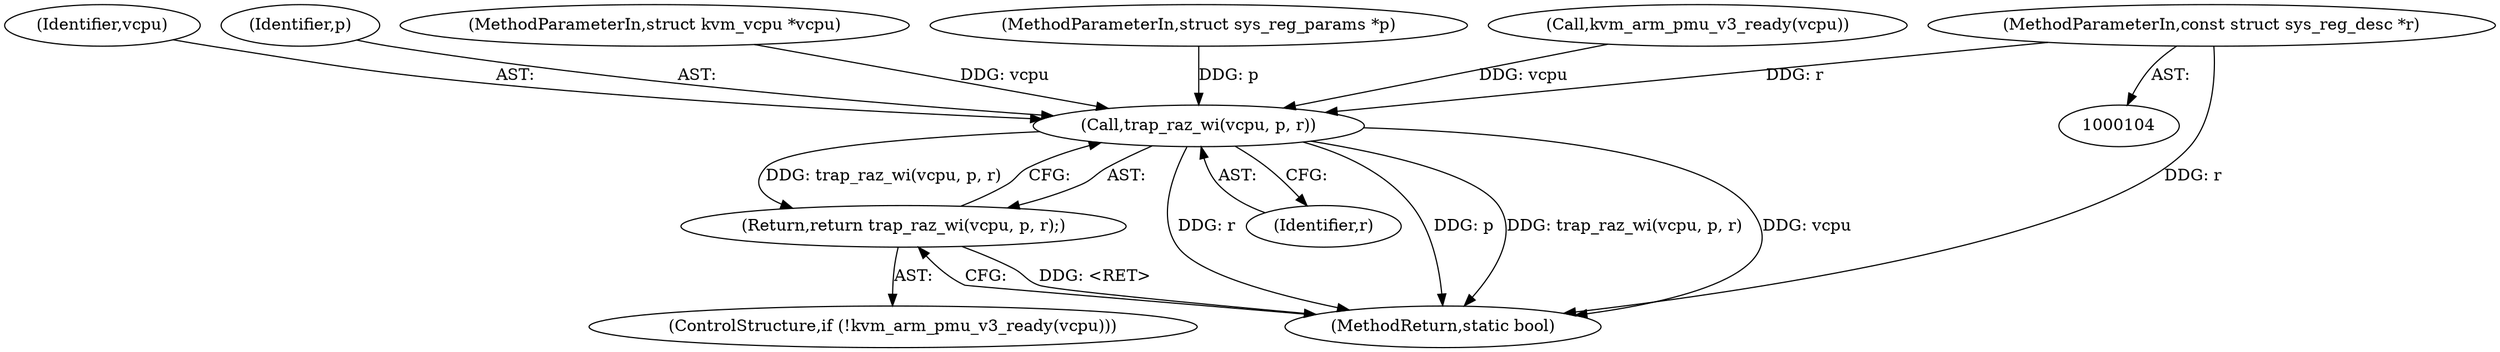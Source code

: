 digraph "0_linux_9e3f7a29694049edd728e2400ab57ad7553e5aa9@pointer" {
"1000107" [label="(MethodParameterIn,const struct sys_reg_desc *r)"];
"1000115" [label="(Call,trap_raz_wi(vcpu, p, r))"];
"1000114" [label="(Return,return trap_raz_wi(vcpu, p, r);)"];
"1000116" [label="(Identifier,vcpu)"];
"1000117" [label="(Identifier,p)"];
"1000105" [label="(MethodParameterIn,struct kvm_vcpu *vcpu)"];
"1000106" [label="(MethodParameterIn,struct sys_reg_params *p)"];
"1000110" [label="(ControlStructure,if (!kvm_arm_pmu_v3_ready(vcpu)))"];
"1000118" [label="(Identifier,r)"];
"1000107" [label="(MethodParameterIn,const struct sys_reg_desc *r)"];
"1000112" [label="(Call,kvm_arm_pmu_v3_ready(vcpu))"];
"1000267" [label="(MethodReturn,static bool)"];
"1000114" [label="(Return,return trap_raz_wi(vcpu, p, r);)"];
"1000115" [label="(Call,trap_raz_wi(vcpu, p, r))"];
"1000107" -> "1000104"  [label="AST: "];
"1000107" -> "1000267"  [label="DDG: r"];
"1000107" -> "1000115"  [label="DDG: r"];
"1000115" -> "1000114"  [label="AST: "];
"1000115" -> "1000118"  [label="CFG: "];
"1000116" -> "1000115"  [label="AST: "];
"1000117" -> "1000115"  [label="AST: "];
"1000118" -> "1000115"  [label="AST: "];
"1000114" -> "1000115"  [label="CFG: "];
"1000115" -> "1000267"  [label="DDG: r"];
"1000115" -> "1000267"  [label="DDG: p"];
"1000115" -> "1000267"  [label="DDG: trap_raz_wi(vcpu, p, r)"];
"1000115" -> "1000267"  [label="DDG: vcpu"];
"1000115" -> "1000114"  [label="DDG: trap_raz_wi(vcpu, p, r)"];
"1000112" -> "1000115"  [label="DDG: vcpu"];
"1000105" -> "1000115"  [label="DDG: vcpu"];
"1000106" -> "1000115"  [label="DDG: p"];
"1000114" -> "1000110"  [label="AST: "];
"1000267" -> "1000114"  [label="CFG: "];
"1000114" -> "1000267"  [label="DDG: <RET>"];
}
